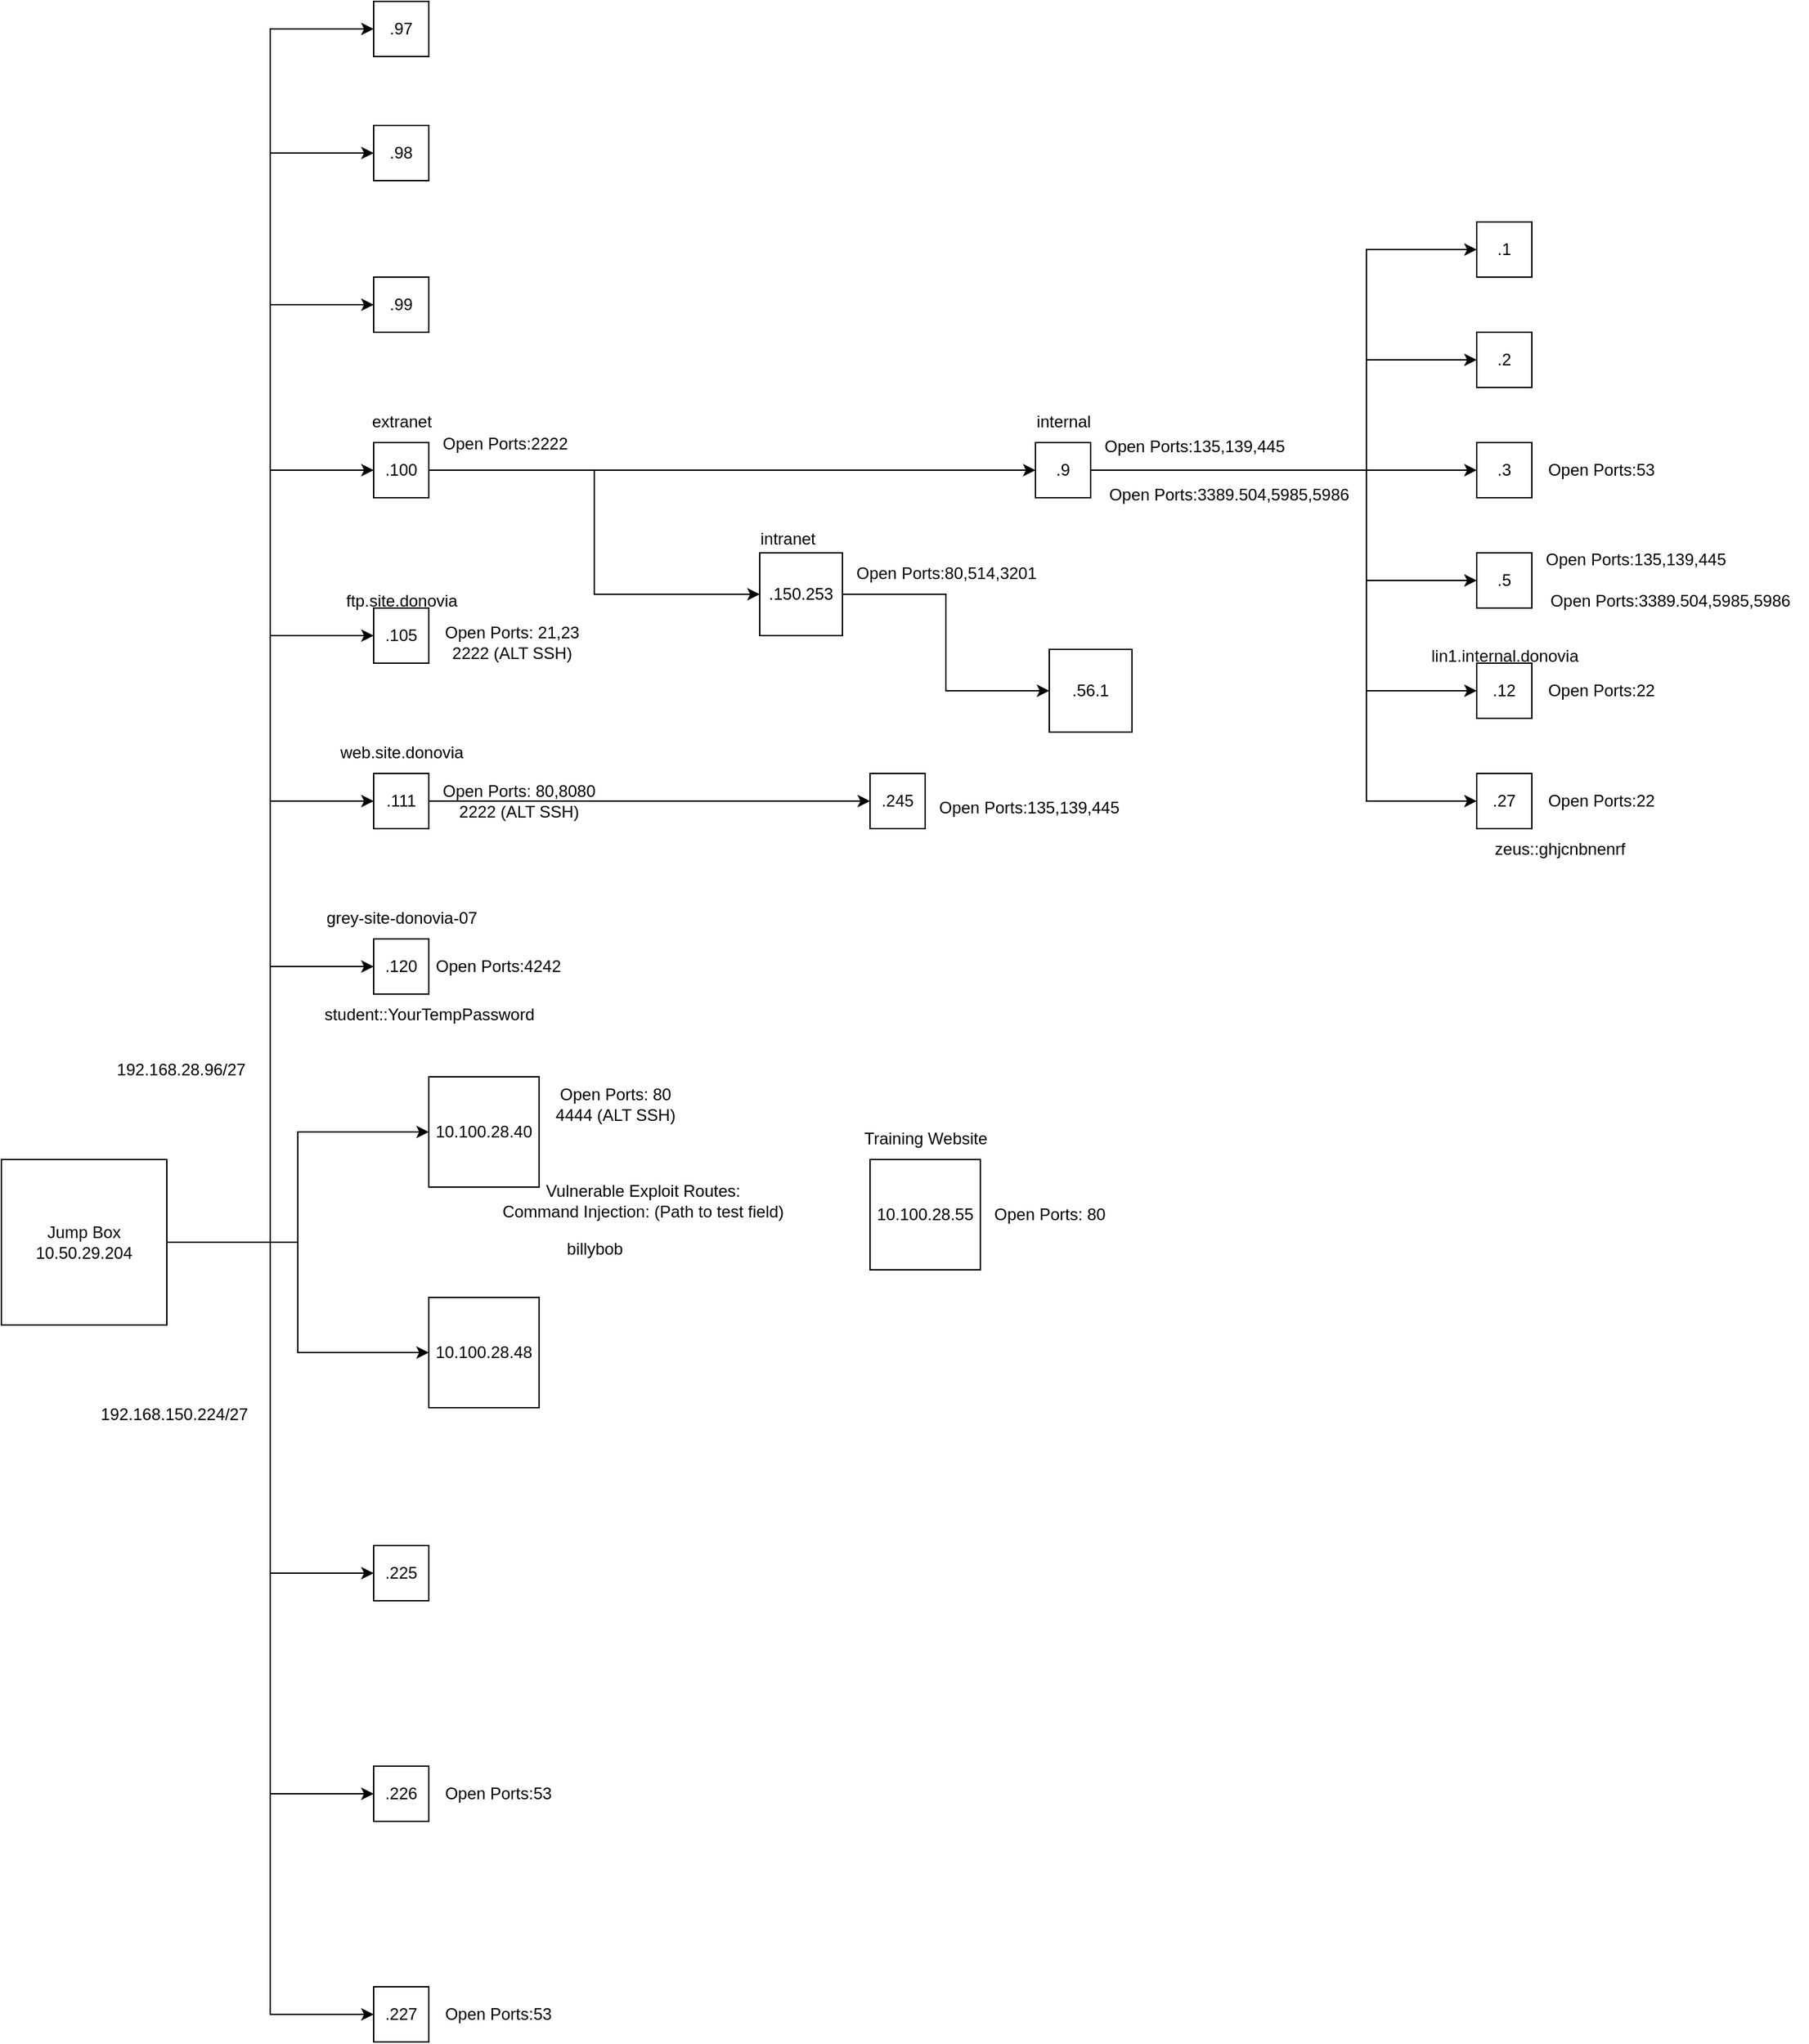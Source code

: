 <mxfile version="20.8.9" type="github">
  <diagram name="Page-1" id="PPI7aoxtq6jr2701zAh0">
    <mxGraphModel dx="614" dy="1095" grid="1" gridSize="10" guides="1" tooltips="1" connect="1" arrows="1" fold="1" page="0" pageScale="1" pageWidth="850" pageHeight="1100" math="0" shadow="0">
      <root>
        <mxCell id="0" />
        <mxCell id="1" parent="0" />
        <mxCell id="hsKAHakp5D6jIXOr1AbQ-16" style="edgeStyle=orthogonalEdgeStyle;rounded=0;orthogonalLoop=1;jettySize=auto;html=1;entryX=0;entryY=0.5;entryDx=0;entryDy=0;" parent="1" source="hsKAHakp5D6jIXOr1AbQ-1" target="hsKAHakp5D6jIXOr1AbQ-5" edge="1">
          <mxGeometry relative="1" as="geometry" />
        </mxCell>
        <mxCell id="hsKAHakp5D6jIXOr1AbQ-17" style="edgeStyle=orthogonalEdgeStyle;rounded=0;orthogonalLoop=1;jettySize=auto;html=1;entryX=0;entryY=0.5;entryDx=0;entryDy=0;" parent="1" source="hsKAHakp5D6jIXOr1AbQ-1" target="hsKAHakp5D6jIXOr1AbQ-8" edge="1">
          <mxGeometry relative="1" as="geometry" />
        </mxCell>
        <mxCell id="hsKAHakp5D6jIXOr1AbQ-18" style="edgeStyle=orthogonalEdgeStyle;rounded=0;orthogonalLoop=1;jettySize=auto;html=1;entryX=0;entryY=0.5;entryDx=0;entryDy=0;" parent="1" source="hsKAHakp5D6jIXOr1AbQ-1" target="hsKAHakp5D6jIXOr1AbQ-9" edge="1">
          <mxGeometry relative="1" as="geometry" />
        </mxCell>
        <mxCell id="hsKAHakp5D6jIXOr1AbQ-19" style="edgeStyle=orthogonalEdgeStyle;rounded=0;orthogonalLoop=1;jettySize=auto;html=1;entryX=0;entryY=0.5;entryDx=0;entryDy=0;" parent="1" source="hsKAHakp5D6jIXOr1AbQ-1" target="hsKAHakp5D6jIXOr1AbQ-11" edge="1">
          <mxGeometry relative="1" as="geometry" />
        </mxCell>
        <mxCell id="hsKAHakp5D6jIXOr1AbQ-20" style="edgeStyle=orthogonalEdgeStyle;rounded=0;orthogonalLoop=1;jettySize=auto;html=1;entryX=0;entryY=0.5;entryDx=0;entryDy=0;" parent="1" source="hsKAHakp5D6jIXOr1AbQ-1" target="hsKAHakp5D6jIXOr1AbQ-10" edge="1">
          <mxGeometry relative="1" as="geometry" />
        </mxCell>
        <mxCell id="hsKAHakp5D6jIXOr1AbQ-21" style="edgeStyle=orthogonalEdgeStyle;rounded=0;orthogonalLoop=1;jettySize=auto;html=1;entryX=0;entryY=0.5;entryDx=0;entryDy=0;" parent="1" source="hsKAHakp5D6jIXOr1AbQ-1" target="hsKAHakp5D6jIXOr1AbQ-7" edge="1">
          <mxGeometry relative="1" as="geometry" />
        </mxCell>
        <mxCell id="hsKAHakp5D6jIXOr1AbQ-22" style="edgeStyle=orthogonalEdgeStyle;rounded=0;orthogonalLoop=1;jettySize=auto;html=1;entryX=0;entryY=0.5;entryDx=0;entryDy=0;" parent="1" source="hsKAHakp5D6jIXOr1AbQ-1" target="hsKAHakp5D6jIXOr1AbQ-6" edge="1">
          <mxGeometry relative="1" as="geometry" />
        </mxCell>
        <mxCell id="hsKAHakp5D6jIXOr1AbQ-29" style="edgeStyle=orthogonalEdgeStyle;rounded=0;orthogonalLoop=1;jettySize=auto;html=1;entryX=0;entryY=0.5;entryDx=0;entryDy=0;" parent="1" source="hsKAHakp5D6jIXOr1AbQ-1" target="hsKAHakp5D6jIXOr1AbQ-26" edge="1">
          <mxGeometry relative="1" as="geometry" />
        </mxCell>
        <mxCell id="hsKAHakp5D6jIXOr1AbQ-30" style="edgeStyle=orthogonalEdgeStyle;rounded=0;orthogonalLoop=1;jettySize=auto;html=1;entryX=0;entryY=0.5;entryDx=0;entryDy=0;" parent="1" source="hsKAHakp5D6jIXOr1AbQ-1" target="hsKAHakp5D6jIXOr1AbQ-27" edge="1">
          <mxGeometry relative="1" as="geometry" />
        </mxCell>
        <mxCell id="hsKAHakp5D6jIXOr1AbQ-31" style="edgeStyle=orthogonalEdgeStyle;rounded=0;orthogonalLoop=1;jettySize=auto;html=1;entryX=0;entryY=0.5;entryDx=0;entryDy=0;" parent="1" source="hsKAHakp5D6jIXOr1AbQ-1" target="hsKAHakp5D6jIXOr1AbQ-28" edge="1">
          <mxGeometry relative="1" as="geometry" />
        </mxCell>
        <mxCell id="hsKAHakp5D6jIXOr1AbQ-41" style="edgeStyle=orthogonalEdgeStyle;rounded=0;orthogonalLoop=1;jettySize=auto;html=1;entryX=0;entryY=0.5;entryDx=0;entryDy=0;" parent="1" source="hsKAHakp5D6jIXOr1AbQ-1" target="hsKAHakp5D6jIXOr1AbQ-40" edge="1">
          <mxGeometry relative="1" as="geometry" />
        </mxCell>
        <mxCell id="uyFyYMNDwir9Y-g0CoSN-5" style="edgeStyle=orthogonalEdgeStyle;rounded=0;orthogonalLoop=1;jettySize=auto;html=1;entryX=0;entryY=0.5;entryDx=0;entryDy=0;" edge="1" parent="1" source="hsKAHakp5D6jIXOr1AbQ-1" target="uyFyYMNDwir9Y-g0CoSN-4">
          <mxGeometry relative="1" as="geometry" />
        </mxCell>
        <mxCell id="uyFyYMNDwir9Y-g0CoSN-35" style="edgeStyle=orthogonalEdgeStyle;rounded=0;orthogonalLoop=1;jettySize=auto;html=1;entryX=0;entryY=0.5;entryDx=0;entryDy=0;exitX=1;exitY=0.5;exitDx=0;exitDy=0;" edge="1" parent="1" source="hsKAHakp5D6jIXOr1AbQ-8" target="uyFyYMNDwir9Y-g0CoSN-34">
          <mxGeometry relative="1" as="geometry">
            <mxPoint x="350" y="-10" as="sourcePoint" />
          </mxGeometry>
        </mxCell>
        <mxCell id="hsKAHakp5D6jIXOr1AbQ-1" value="&lt;div&gt;Jump Box&lt;/div&gt;&lt;div&gt;10.50.29.204&lt;/div&gt;" style="whiteSpace=wrap;html=1;aspect=fixed;" parent="1" vertex="1">
          <mxGeometry x="10" y="480" width="120" height="120" as="geometry" />
        </mxCell>
        <mxCell id="hsKAHakp5D6jIXOr1AbQ-5" value=".97" style="whiteSpace=wrap;html=1;aspect=fixed;" parent="1" vertex="1">
          <mxGeometry x="280" y="-360" width="40" height="40" as="geometry" />
        </mxCell>
        <mxCell id="hsKAHakp5D6jIXOr1AbQ-6" value=".98" style="whiteSpace=wrap;html=1;aspect=fixed;" parent="1" vertex="1">
          <mxGeometry x="280" y="-270" width="40" height="40" as="geometry" />
        </mxCell>
        <mxCell id="hsKAHakp5D6jIXOr1AbQ-7" value=".99" style="whiteSpace=wrap;html=1;aspect=fixed;" parent="1" vertex="1">
          <mxGeometry x="280" y="-160" width="40" height="40" as="geometry" />
        </mxCell>
        <mxCell id="uyFyYMNDwir9Y-g0CoSN-16" style="edgeStyle=orthogonalEdgeStyle;rounded=0;orthogonalLoop=1;jettySize=auto;html=1;entryX=0;entryY=0.5;entryDx=0;entryDy=0;" edge="1" parent="1" source="hsKAHakp5D6jIXOr1AbQ-8" target="uyFyYMNDwir9Y-g0CoSN-15">
          <mxGeometry relative="1" as="geometry" />
        </mxCell>
        <mxCell id="hsKAHakp5D6jIXOr1AbQ-8" value=".100" style="whiteSpace=wrap;html=1;aspect=fixed;" parent="1" vertex="1">
          <mxGeometry x="280" y="-40" width="40" height="40" as="geometry" />
        </mxCell>
        <mxCell id="hsKAHakp5D6jIXOr1AbQ-9" value=".105" style="whiteSpace=wrap;html=1;aspect=fixed;" parent="1" vertex="1">
          <mxGeometry x="280" y="80" width="40" height="40" as="geometry" />
        </mxCell>
        <mxCell id="uyFyYMNDwir9Y-g0CoSN-19" style="edgeStyle=orthogonalEdgeStyle;rounded=0;orthogonalLoop=1;jettySize=auto;html=1;entryX=0;entryY=0.5;entryDx=0;entryDy=0;" edge="1" parent="1" source="hsKAHakp5D6jIXOr1AbQ-10" target="uyFyYMNDwir9Y-g0CoSN-6">
          <mxGeometry relative="1" as="geometry" />
        </mxCell>
        <mxCell id="hsKAHakp5D6jIXOr1AbQ-10" value=".111" style="whiteSpace=wrap;html=1;aspect=fixed;" parent="1" vertex="1">
          <mxGeometry x="280" y="200" width="40" height="40" as="geometry" />
        </mxCell>
        <mxCell id="hsKAHakp5D6jIXOr1AbQ-11" value=".120" style="whiteSpace=wrap;html=1;aspect=fixed;" parent="1" vertex="1">
          <mxGeometry x="280" y="320" width="40" height="40" as="geometry" />
        </mxCell>
        <mxCell id="hsKAHakp5D6jIXOr1AbQ-23" value="&lt;div&gt;Open Ports: 21,23&lt;/div&gt;2222 (ALT SSH)" style="text;html=1;align=center;verticalAlign=middle;resizable=0;points=[];autosize=1;strokeColor=none;fillColor=none;" parent="1" vertex="1">
          <mxGeometry x="320" y="85" width="120" height="40" as="geometry" />
        </mxCell>
        <mxCell id="hsKAHakp5D6jIXOr1AbQ-24" value="Open Ports:53" style="text;html=1;align=center;verticalAlign=middle;resizable=0;points=[];autosize=1;strokeColor=none;fillColor=none;" parent="1" vertex="1">
          <mxGeometry x="320" y="925" width="100" height="30" as="geometry" />
        </mxCell>
        <mxCell id="hsKAHakp5D6jIXOr1AbQ-26" value=".225" style="whiteSpace=wrap;html=1;aspect=fixed;" parent="1" vertex="1">
          <mxGeometry x="280" y="760" width="40" height="40" as="geometry" />
        </mxCell>
        <mxCell id="hsKAHakp5D6jIXOr1AbQ-27" value=".226" style="whiteSpace=wrap;html=1;aspect=fixed;" parent="1" vertex="1">
          <mxGeometry x="280" y="920" width="40" height="40" as="geometry" />
        </mxCell>
        <mxCell id="hsKAHakp5D6jIXOr1AbQ-28" value=".227" style="whiteSpace=wrap;html=1;aspect=fixed;" parent="1" vertex="1">
          <mxGeometry x="280" y="1080" width="40" height="40" as="geometry" />
        </mxCell>
        <mxCell id="hsKAHakp5D6jIXOr1AbQ-32" value="Open Ports:53" style="text;html=1;align=center;verticalAlign=middle;resizable=0;points=[];autosize=1;strokeColor=none;fillColor=none;" parent="1" vertex="1">
          <mxGeometry x="320" y="1085" width="100" height="30" as="geometry" />
        </mxCell>
        <mxCell id="hsKAHakp5D6jIXOr1AbQ-33" value="&lt;div&gt;Open Ports: 80,8080&lt;/div&gt;2222 (ALT SSH)" style="text;html=1;align=center;verticalAlign=middle;resizable=0;points=[];autosize=1;strokeColor=none;fillColor=none;" parent="1" vertex="1">
          <mxGeometry x="320" y="200" width="130" height="40" as="geometry" />
        </mxCell>
        <mxCell id="hsKAHakp5D6jIXOr1AbQ-34" value="192.168.150.224/27" style="text;html=1;align=center;verticalAlign=middle;resizable=0;points=[];autosize=1;strokeColor=none;fillColor=none;" parent="1" vertex="1">
          <mxGeometry x="70" y="650" width="130" height="30" as="geometry" />
        </mxCell>
        <mxCell id="hsKAHakp5D6jIXOr1AbQ-35" value="192.168.28.96/27" style="text;html=1;align=center;verticalAlign=middle;resizable=0;points=[];autosize=1;strokeColor=none;fillColor=none;" parent="1" vertex="1">
          <mxGeometry x="80" y="400" width="120" height="30" as="geometry" />
        </mxCell>
        <mxCell id="hsKAHakp5D6jIXOr1AbQ-37" value="Open Ports:22" style="text;html=1;align=center;verticalAlign=middle;resizable=0;points=[];autosize=1;strokeColor=none;fillColor=none;" parent="1" vertex="1">
          <mxGeometry x="1120" y="125" width="100" height="30" as="geometry" />
        </mxCell>
        <mxCell id="hsKAHakp5D6jIXOr1AbQ-38" value="Open Ports:53" style="text;html=1;align=center;verticalAlign=middle;resizable=0;points=[];autosize=1;strokeColor=none;fillColor=none;" parent="1" vertex="1">
          <mxGeometry x="1120" y="-35" width="100" height="30" as="geometry" />
        </mxCell>
        <mxCell id="hsKAHakp5D6jIXOr1AbQ-40" value="10.100.28.40" style="whiteSpace=wrap;html=1;aspect=fixed;" parent="1" vertex="1">
          <mxGeometry x="320" y="420" width="80" height="80" as="geometry" />
        </mxCell>
        <mxCell id="hsKAHakp5D6jIXOr1AbQ-42" value="&lt;div&gt;Open Ports: 80&lt;/div&gt;4444 (ALT SSH)" style="text;html=1;align=center;verticalAlign=middle;resizable=0;points=[];autosize=1;strokeColor=none;fillColor=none;" parent="1" vertex="1">
          <mxGeometry x="400" y="420" width="110" height="40" as="geometry" />
        </mxCell>
        <mxCell id="hsKAHakp5D6jIXOr1AbQ-43" value="&lt;div&gt;Vulnerable Exploit Routes:&lt;/div&gt;&lt;div&gt;Command Injection: (Path to test field)&lt;br&gt;&lt;/div&gt;" style="text;html=1;align=center;verticalAlign=middle;resizable=0;points=[];autosize=1;strokeColor=none;fillColor=none;" parent="1" vertex="1">
          <mxGeometry x="360" y="490" width="230" height="40" as="geometry" />
        </mxCell>
        <mxCell id="hsKAHakp5D6jIXOr1AbQ-45" value="billybob" style="text;html=1;align=center;verticalAlign=middle;resizable=0;points=[];autosize=1;strokeColor=none;fillColor=none;" parent="1" vertex="1">
          <mxGeometry x="410" y="530" width="60" height="30" as="geometry" />
        </mxCell>
        <mxCell id="uyFyYMNDwir9Y-g0CoSN-1" value="10.100.28.55" style="whiteSpace=wrap;html=1;aspect=fixed;" vertex="1" parent="1">
          <mxGeometry x="640" y="480" width="80" height="80" as="geometry" />
        </mxCell>
        <mxCell id="uyFyYMNDwir9Y-g0CoSN-2" value="&lt;div&gt;Training Website&lt;/div&gt;" style="text;html=1;align=center;verticalAlign=middle;resizable=0;points=[];autosize=1;strokeColor=none;fillColor=none;" vertex="1" parent="1">
          <mxGeometry x="625" y="450" width="110" height="30" as="geometry" />
        </mxCell>
        <mxCell id="uyFyYMNDwir9Y-g0CoSN-3" value="Open Ports: 80" style="text;html=1;align=center;verticalAlign=middle;resizable=0;points=[];autosize=1;strokeColor=none;fillColor=none;" vertex="1" parent="1">
          <mxGeometry x="720" y="505" width="100" height="30" as="geometry" />
        </mxCell>
        <mxCell id="uyFyYMNDwir9Y-g0CoSN-4" value="10.100.28.48" style="whiteSpace=wrap;html=1;aspect=fixed;" vertex="1" parent="1">
          <mxGeometry x="320" y="580" width="80" height="80" as="geometry" />
        </mxCell>
        <mxCell id="uyFyYMNDwir9Y-g0CoSN-6" value=".245" style="whiteSpace=wrap;html=1;aspect=fixed;" vertex="1" parent="1">
          <mxGeometry x="640" y="200" width="40" height="40" as="geometry" />
        </mxCell>
        <mxCell id="uyFyYMNDwir9Y-g0CoSN-7" value="ftp.site.donovia" style="text;html=1;align=center;verticalAlign=middle;resizable=0;points=[];autosize=1;strokeColor=none;fillColor=none;" vertex="1" parent="1">
          <mxGeometry x="250" y="60" width="100" height="30" as="geometry" />
        </mxCell>
        <mxCell id="uyFyYMNDwir9Y-g0CoSN-8" value="web.site.donovia" style="text;html=1;align=center;verticalAlign=middle;resizable=0;points=[];autosize=1;strokeColor=none;fillColor=none;" vertex="1" parent="1">
          <mxGeometry x="245" y="170" width="110" height="30" as="geometry" />
        </mxCell>
        <mxCell id="uyFyYMNDwir9Y-g0CoSN-9" value="Open Ports:4242" style="text;html=1;align=center;verticalAlign=middle;resizable=0;points=[];autosize=1;strokeColor=none;fillColor=none;" vertex="1" parent="1">
          <mxGeometry x="315" y="325" width="110" height="30" as="geometry" />
        </mxCell>
        <mxCell id="uyFyYMNDwir9Y-g0CoSN-10" value="grey-site-donovia-07" style="text;html=1;align=center;verticalAlign=middle;resizable=0;points=[];autosize=1;strokeColor=none;fillColor=none;" vertex="1" parent="1">
          <mxGeometry x="235" y="290" width="130" height="30" as="geometry" />
        </mxCell>
        <mxCell id="uyFyYMNDwir9Y-g0CoSN-11" value="student::YourTempPassword" style="text;html=1;align=center;verticalAlign=middle;resizable=0;points=[];autosize=1;strokeColor=none;fillColor=none;" vertex="1" parent="1">
          <mxGeometry x="230" y="360" width="180" height="30" as="geometry" />
        </mxCell>
        <mxCell id="uyFyYMNDwir9Y-g0CoSN-12" value="Open Ports:135,139,445" style="text;html=1;align=center;verticalAlign=middle;resizable=0;points=[];autosize=1;strokeColor=none;fillColor=none;" vertex="1" parent="1">
          <mxGeometry x="680" y="210" width="150" height="30" as="geometry" />
        </mxCell>
        <mxCell id="uyFyYMNDwir9Y-g0CoSN-13" value="Open Ports:2222" style="text;html=1;align=center;verticalAlign=middle;resizable=0;points=[];autosize=1;strokeColor=none;fillColor=none;" vertex="1" parent="1">
          <mxGeometry x="320" y="-54.5" width="110" height="30" as="geometry" />
        </mxCell>
        <mxCell id="uyFyYMNDwir9Y-g0CoSN-14" value="extranet" style="text;html=1;align=center;verticalAlign=middle;resizable=0;points=[];autosize=1;strokeColor=none;fillColor=none;" vertex="1" parent="1">
          <mxGeometry x="265" y="-70" width="70" height="30" as="geometry" />
        </mxCell>
        <mxCell id="uyFyYMNDwir9Y-g0CoSN-28" style="edgeStyle=orthogonalEdgeStyle;rounded=0;orthogonalLoop=1;jettySize=auto;html=1;entryX=0;entryY=0.5;entryDx=0;entryDy=0;" edge="1" parent="1" source="uyFyYMNDwir9Y-g0CoSN-15" target="uyFyYMNDwir9Y-g0CoSN-20">
          <mxGeometry relative="1" as="geometry">
            <Array as="points">
              <mxPoint x="1000" y="-20" />
              <mxPoint x="1000" y="-180" />
            </Array>
          </mxGeometry>
        </mxCell>
        <mxCell id="uyFyYMNDwir9Y-g0CoSN-29" style="edgeStyle=orthogonalEdgeStyle;rounded=0;orthogonalLoop=1;jettySize=auto;html=1;entryX=0;entryY=0.5;entryDx=0;entryDy=0;" edge="1" parent="1" source="uyFyYMNDwir9Y-g0CoSN-15" target="uyFyYMNDwir9Y-g0CoSN-24">
          <mxGeometry relative="1" as="geometry">
            <Array as="points">
              <mxPoint x="1000" y="-20" />
              <mxPoint x="1000" y="140" />
            </Array>
          </mxGeometry>
        </mxCell>
        <mxCell id="uyFyYMNDwir9Y-g0CoSN-30" style="edgeStyle=orthogonalEdgeStyle;rounded=0;orthogonalLoop=1;jettySize=auto;html=1;" edge="1" parent="1" source="uyFyYMNDwir9Y-g0CoSN-15" target="uyFyYMNDwir9Y-g0CoSN-22">
          <mxGeometry relative="1" as="geometry" />
        </mxCell>
        <mxCell id="uyFyYMNDwir9Y-g0CoSN-31" style="edgeStyle=orthogonalEdgeStyle;rounded=0;orthogonalLoop=1;jettySize=auto;html=1;entryX=0;entryY=0.5;entryDx=0;entryDy=0;" edge="1" parent="1" source="uyFyYMNDwir9Y-g0CoSN-15" target="uyFyYMNDwir9Y-g0CoSN-21">
          <mxGeometry relative="1" as="geometry">
            <Array as="points">
              <mxPoint x="1000" y="-20" />
              <mxPoint x="1000" y="-100" />
            </Array>
          </mxGeometry>
        </mxCell>
        <mxCell id="uyFyYMNDwir9Y-g0CoSN-32" style="edgeStyle=orthogonalEdgeStyle;rounded=0;orthogonalLoop=1;jettySize=auto;html=1;entryX=0;entryY=0.5;entryDx=0;entryDy=0;" edge="1" parent="1" source="uyFyYMNDwir9Y-g0CoSN-15" target="uyFyYMNDwir9Y-g0CoSN-23">
          <mxGeometry relative="1" as="geometry">
            <Array as="points">
              <mxPoint x="1000" y="-20" />
              <mxPoint x="1000" y="60" />
            </Array>
          </mxGeometry>
        </mxCell>
        <mxCell id="uyFyYMNDwir9Y-g0CoSN-47" style="edgeStyle=orthogonalEdgeStyle;rounded=0;orthogonalLoop=1;jettySize=auto;html=1;entryX=0;entryY=0.5;entryDx=0;entryDy=0;" edge="1" parent="1" source="uyFyYMNDwir9Y-g0CoSN-15" target="uyFyYMNDwir9Y-g0CoSN-45">
          <mxGeometry relative="1" as="geometry">
            <Array as="points">
              <mxPoint x="1000" y="-20" />
            </Array>
          </mxGeometry>
        </mxCell>
        <mxCell id="uyFyYMNDwir9Y-g0CoSN-15" value=".9" style="whiteSpace=wrap;html=1;aspect=fixed;" vertex="1" parent="1">
          <mxGeometry x="760" y="-40" width="40" height="40" as="geometry" />
        </mxCell>
        <mxCell id="uyFyYMNDwir9Y-g0CoSN-17" value="Open Ports:135,139,445" style="text;html=1;align=center;verticalAlign=middle;resizable=0;points=[];autosize=1;strokeColor=none;fillColor=none;" vertex="1" parent="1">
          <mxGeometry x="800" y="-52.5" width="150" height="30" as="geometry" />
        </mxCell>
        <mxCell id="uyFyYMNDwir9Y-g0CoSN-18" value="Open Ports:3389.504,5985,5986" style="text;html=1;align=center;verticalAlign=middle;resizable=0;points=[];autosize=1;strokeColor=none;fillColor=none;" vertex="1" parent="1">
          <mxGeometry x="800" y="-17.5" width="200" height="30" as="geometry" />
        </mxCell>
        <mxCell id="uyFyYMNDwir9Y-g0CoSN-20" value=".1" style="whiteSpace=wrap;html=1;aspect=fixed;" vertex="1" parent="1">
          <mxGeometry x="1080" y="-200" width="40" height="40" as="geometry" />
        </mxCell>
        <mxCell id="uyFyYMNDwir9Y-g0CoSN-21" value=".2" style="whiteSpace=wrap;html=1;aspect=fixed;" vertex="1" parent="1">
          <mxGeometry x="1080" y="-120" width="40" height="40" as="geometry" />
        </mxCell>
        <mxCell id="uyFyYMNDwir9Y-g0CoSN-22" value=".3" style="whiteSpace=wrap;html=1;aspect=fixed;" vertex="1" parent="1">
          <mxGeometry x="1080" y="-40" width="40" height="40" as="geometry" />
        </mxCell>
        <mxCell id="uyFyYMNDwir9Y-g0CoSN-23" value=".5" style="whiteSpace=wrap;html=1;aspect=fixed;" vertex="1" parent="1">
          <mxGeometry x="1080" y="40" width="40" height="40" as="geometry" />
        </mxCell>
        <mxCell id="uyFyYMNDwir9Y-g0CoSN-24" value=".12" style="whiteSpace=wrap;html=1;aspect=fixed;" vertex="1" parent="1">
          <mxGeometry x="1080" y="120" width="40" height="40" as="geometry" />
        </mxCell>
        <mxCell id="uyFyYMNDwir9Y-g0CoSN-26" value="Open Ports:135,139,445" style="text;html=1;align=center;verticalAlign=middle;resizable=0;points=[];autosize=1;strokeColor=none;fillColor=none;" vertex="1" parent="1">
          <mxGeometry x="1120" y="30" width="150" height="30" as="geometry" />
        </mxCell>
        <mxCell id="uyFyYMNDwir9Y-g0CoSN-27" value="Open Ports:3389.504,5985,5986" style="text;html=1;align=center;verticalAlign=middle;resizable=0;points=[];autosize=1;strokeColor=none;fillColor=none;" vertex="1" parent="1">
          <mxGeometry x="1120" y="60" width="200" height="30" as="geometry" />
        </mxCell>
        <mxCell id="uyFyYMNDwir9Y-g0CoSN-40" style="edgeStyle=orthogonalEdgeStyle;rounded=0;orthogonalLoop=1;jettySize=auto;html=1;entryX=0;entryY=0.5;entryDx=0;entryDy=0;" edge="1" parent="1" source="uyFyYMNDwir9Y-g0CoSN-34" target="uyFyYMNDwir9Y-g0CoSN-39">
          <mxGeometry relative="1" as="geometry" />
        </mxCell>
        <mxCell id="uyFyYMNDwir9Y-g0CoSN-34" value=".150.253" style="whiteSpace=wrap;html=1;aspect=fixed;" vertex="1" parent="1">
          <mxGeometry x="560" y="40" width="60" height="60" as="geometry" />
        </mxCell>
        <mxCell id="uyFyYMNDwir9Y-g0CoSN-36" value="&lt;div&gt;Open Ports:80,514,3201&lt;/div&gt;" style="text;html=1;align=center;verticalAlign=middle;resizable=0;points=[];autosize=1;strokeColor=none;fillColor=none;" vertex="1" parent="1">
          <mxGeometry x="620" y="40" width="150" height="30" as="geometry" />
        </mxCell>
        <mxCell id="uyFyYMNDwir9Y-g0CoSN-37" value="intranet" style="text;html=1;align=center;verticalAlign=middle;resizable=0;points=[];autosize=1;strokeColor=none;fillColor=none;" vertex="1" parent="1">
          <mxGeometry x="550" y="15" width="60" height="30" as="geometry" />
        </mxCell>
        <mxCell id="uyFyYMNDwir9Y-g0CoSN-38" value="&amp;nbsp;" style="text;whiteSpace=wrap;html=1;" vertex="1" parent="1">
          <mxGeometry x="560" y="10" width="40" height="40" as="geometry" />
        </mxCell>
        <mxCell id="uyFyYMNDwir9Y-g0CoSN-39" value=".56.1" style="whiteSpace=wrap;html=1;aspect=fixed;" vertex="1" parent="1">
          <mxGeometry x="770" y="110" width="60" height="60" as="geometry" />
        </mxCell>
        <mxCell id="uyFyYMNDwir9Y-g0CoSN-44" value="internal" style="text;html=1;align=center;verticalAlign=middle;resizable=0;points=[];autosize=1;strokeColor=none;fillColor=none;" vertex="1" parent="1">
          <mxGeometry x="750" y="-70" width="60" height="30" as="geometry" />
        </mxCell>
        <mxCell id="uyFyYMNDwir9Y-g0CoSN-45" value=".27" style="whiteSpace=wrap;html=1;aspect=fixed;" vertex="1" parent="1">
          <mxGeometry x="1080" y="200" width="40" height="40" as="geometry" />
        </mxCell>
        <mxCell id="uyFyYMNDwir9Y-g0CoSN-46" value="Open Ports:22" style="text;html=1;align=center;verticalAlign=middle;resizable=0;points=[];autosize=1;strokeColor=none;fillColor=none;" vertex="1" parent="1">
          <mxGeometry x="1120" y="205" width="100" height="30" as="geometry" />
        </mxCell>
        <mxCell id="uyFyYMNDwir9Y-g0CoSN-48" value="lin1.internal.donovia" style="text;html=1;align=center;verticalAlign=middle;resizable=0;points=[];autosize=1;strokeColor=none;fillColor=none;" vertex="1" parent="1">
          <mxGeometry x="1035" y="100" width="130" height="30" as="geometry" />
        </mxCell>
        <mxCell id="uyFyYMNDwir9Y-g0CoSN-49" value="zeus::ghjcnbnenrf" style="text;html=1;align=center;verticalAlign=middle;resizable=0;points=[];autosize=1;strokeColor=none;fillColor=none;" vertex="1" parent="1">
          <mxGeometry x="1080" y="240" width="120" height="30" as="geometry" />
        </mxCell>
      </root>
    </mxGraphModel>
  </diagram>
</mxfile>
